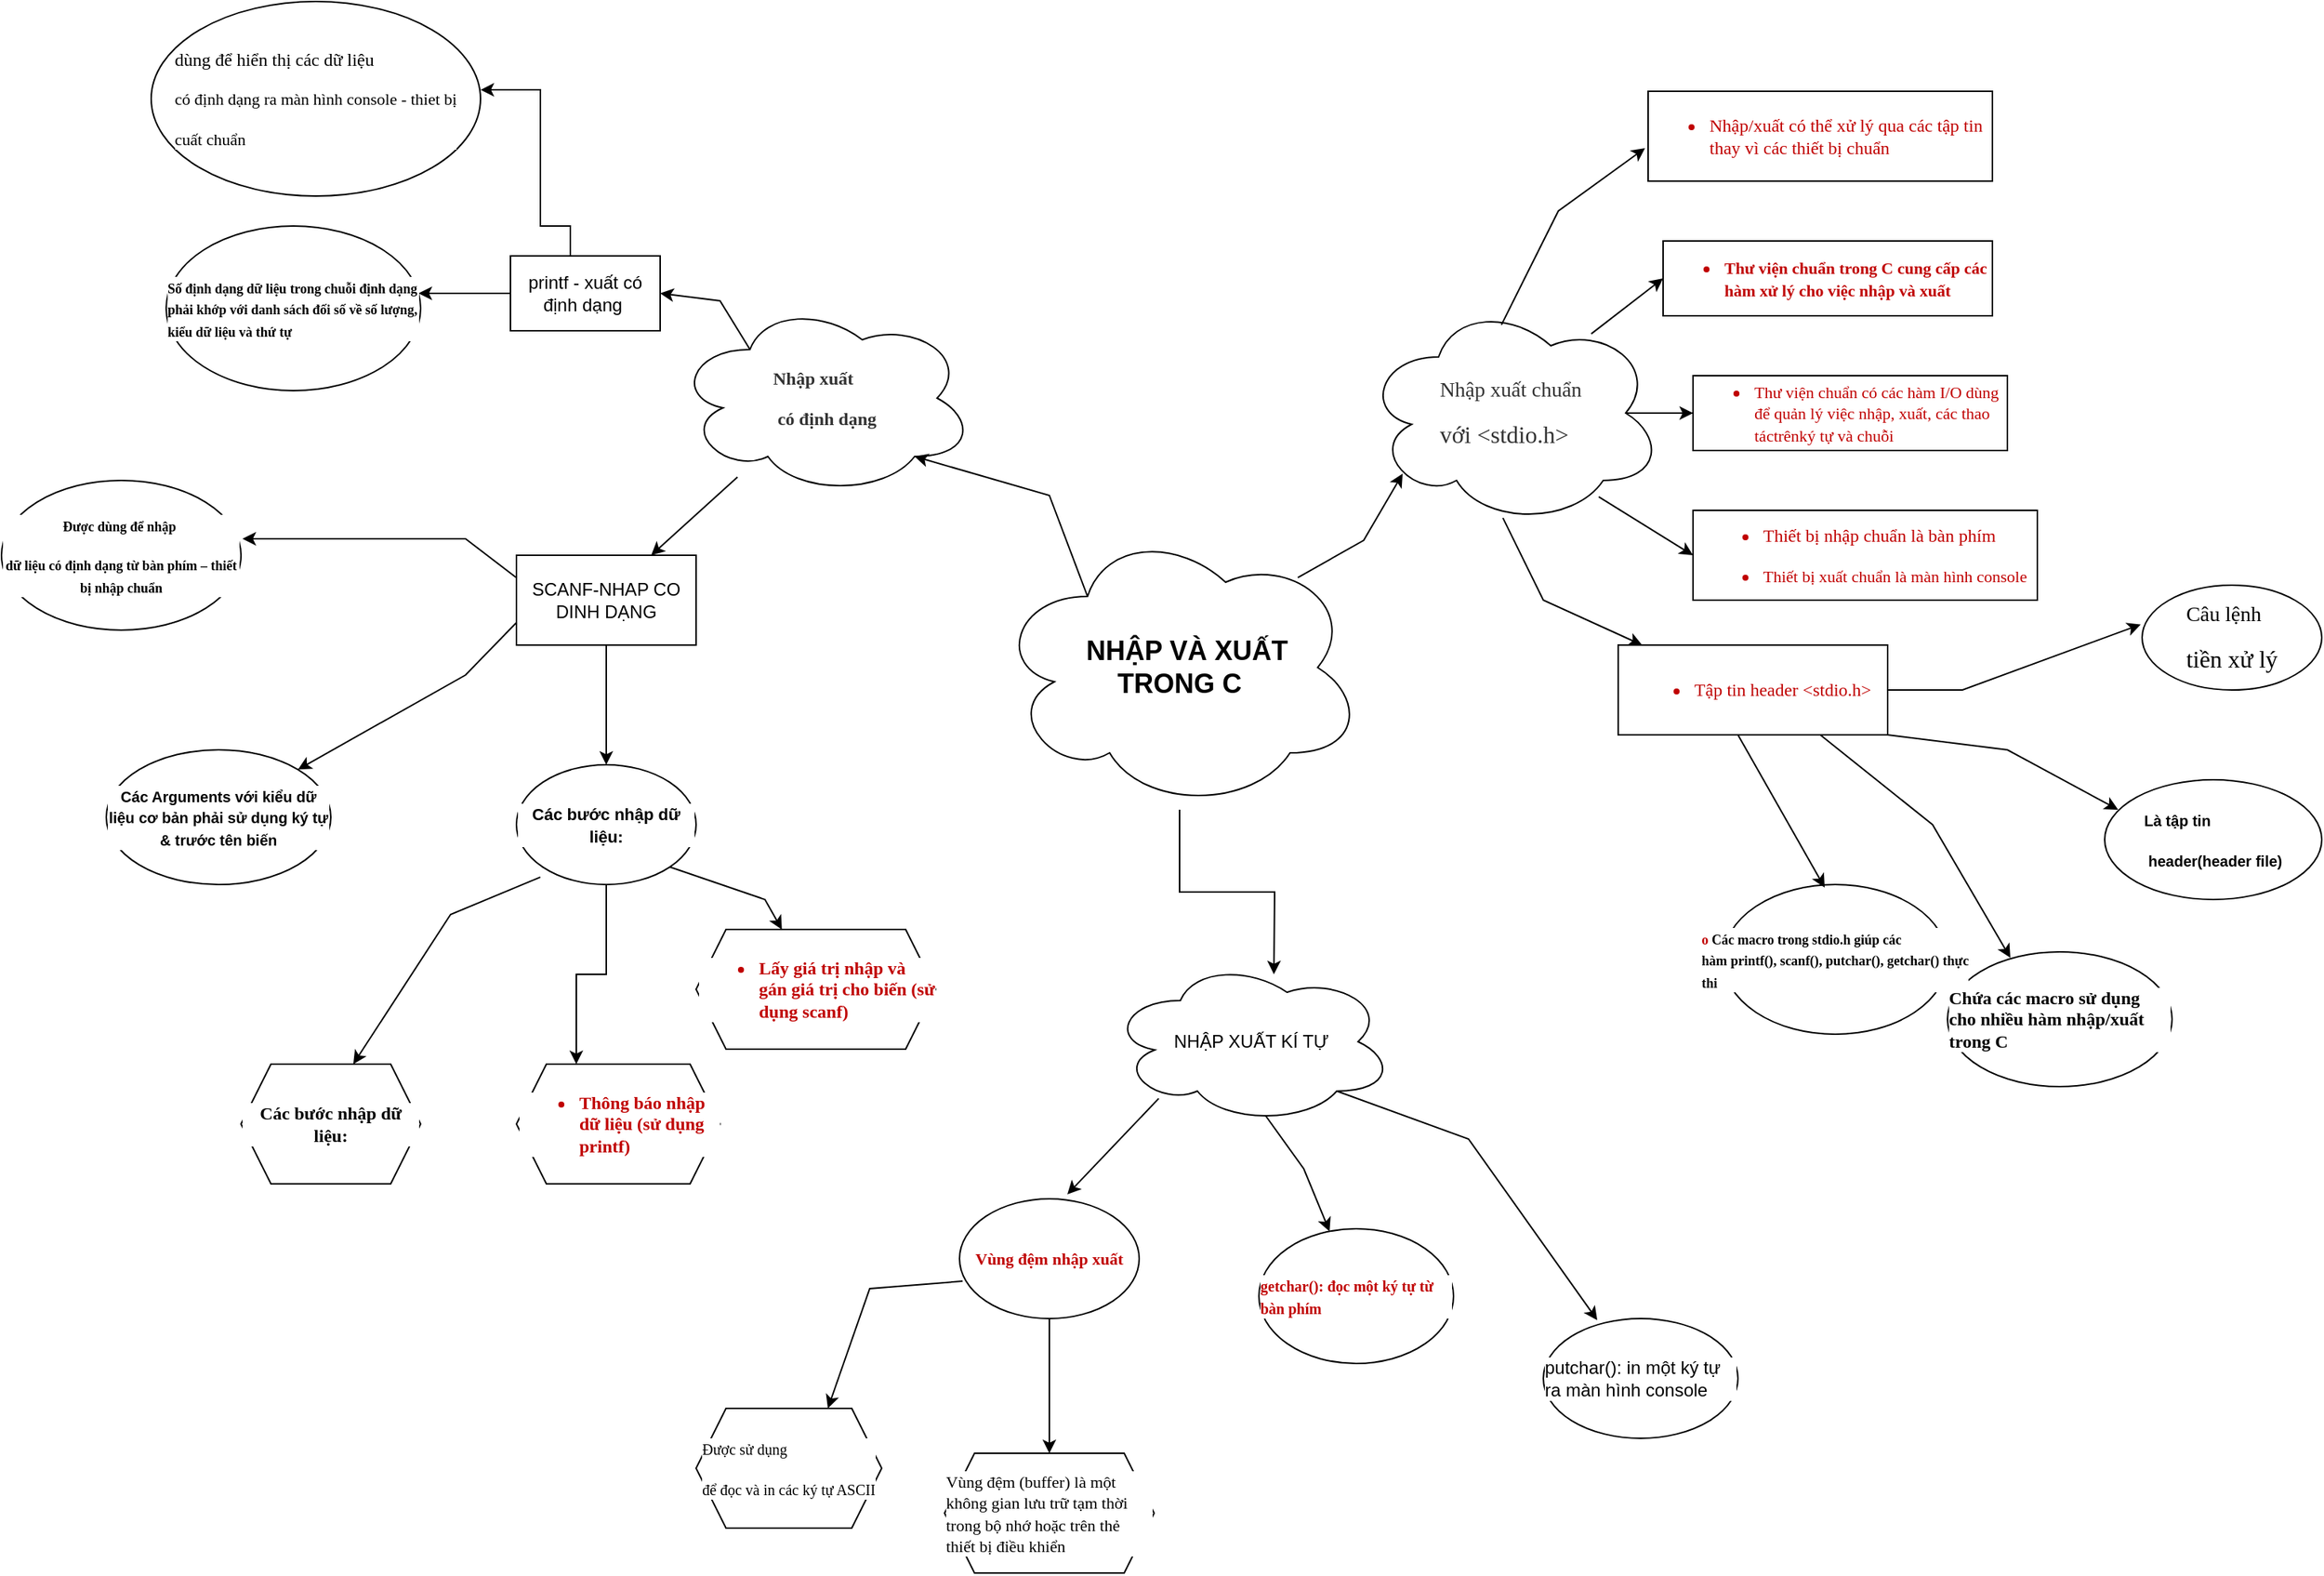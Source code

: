 <mxfile version="22.1.0" type="device">
  <diagram id="C5RBs43oDa-KdzZeNtuy" name="Page-1">
    <mxGraphModel dx="2481" dy="1990" grid="1" gridSize="10" guides="1" tooltips="1" connect="1" arrows="1" fold="1" page="1" pageScale="1" pageWidth="827" pageHeight="1169" math="0" shadow="0">
      <root>
        <mxCell id="WIyWlLk6GJQsqaUBKTNV-0" />
        <mxCell id="WIyWlLk6GJQsqaUBKTNV-1" parent="WIyWlLk6GJQsqaUBKTNV-0" />
        <mxCell id="jLacbx9vkayHQxbNvUvI-65" style="edgeStyle=orthogonalEdgeStyle;rounded=0;orthogonalLoop=1;jettySize=auto;html=1;entryX=0.5;entryY=0;entryDx=0;entryDy=0;" edge="1" parent="WIyWlLk6GJQsqaUBKTNV-1" source="jLacbx9vkayHQxbNvUvI-1">
          <mxGeometry relative="1" as="geometry">
            <mxPoint x="480" y="510" as="targetPoint" />
          </mxGeometry>
        </mxCell>
        <mxCell id="jLacbx9vkayHQxbNvUvI-1" value="&lt;b&gt;&lt;font style=&quot;font-size: 18px;&quot;&gt;&amp;nbsp; NHẬP VÀ XUẤT&lt;br&gt;&amp;nbsp;TRONG C&amp;nbsp;&lt;/font&gt;&lt;/b&gt;" style="ellipse;shape=cloud;whiteSpace=wrap;html=1;" vertex="1" parent="WIyWlLk6GJQsqaUBKTNV-1">
          <mxGeometry x="294" y="210" width="246" height="190" as="geometry" />
        </mxCell>
        <mxCell id="jLacbx9vkayHQxbNvUvI-22" style="edgeStyle=orthogonalEdgeStyle;rounded=0;orthogonalLoop=1;jettySize=auto;html=1;entryX=0;entryY=0.5;entryDx=0;entryDy=0;exitX=0.875;exitY=0.5;exitDx=0;exitDy=0;exitPerimeter=0;" edge="1" parent="WIyWlLk6GJQsqaUBKTNV-1" source="jLacbx9vkayHQxbNvUvI-6" target="jLacbx9vkayHQxbNvUvI-21">
          <mxGeometry relative="1" as="geometry" />
        </mxCell>
        <mxCell id="jLacbx9vkayHQxbNvUvI-6" value="&lt;div style=&quot;caret-color: rgb(0, 0, 0); color: rgb(0, 0, 0); font-style: normal; font-variant-caps: normal; letter-spacing: normal; text-align: start; text-indent: 0px; text-transform: none; word-spacing: 0px; -webkit-text-stroke-width: 0px; text-decoration: none;&quot; title=&quot;Page 2&quot; class=&quot;page&quot;&gt;&lt;div style=&quot;background-color: rgb(255, 255, 255);&quot; class=&quot;section&quot;&gt;&lt;div class=&quot;layoutArea&quot;&gt;&lt;div class=&quot;column&quot;&gt;&lt;p&gt;&lt;span style=&quot;font-family: Montserrat; color: rgb(51, 51, 51);&quot;&gt;&lt;font style=&quot;font-size: 14px;&quot;&gt;Nhập xuất chuẩn&amp;nbsp;&lt;/font&gt;&lt;/span&gt;&lt;/p&gt;&lt;p&gt;&lt;span style=&quot;font-family: Montserrat; color: rgb(51, 51, 51);&quot;&gt;&lt;font size=&quot;3&quot;&gt;với &amp;lt;stdio.h&amp;gt;&lt;/font&gt;&lt;/span&gt;&lt;/p&gt;&lt;/div&gt;&lt;/div&gt;&lt;/div&gt;&lt;/div&gt;" style="ellipse;shape=cloud;whiteSpace=wrap;html=1;" vertex="1" parent="WIyWlLk6GJQsqaUBKTNV-1">
          <mxGeometry x="540" y="60" width="200" height="150" as="geometry" />
        </mxCell>
        <mxCell id="jLacbx9vkayHQxbNvUvI-18" value="" style="endArrow=classic;html=1;rounded=0;entryX=0.13;entryY=0.77;entryDx=0;entryDy=0;entryPerimeter=0;exitX=0.821;exitY=0.184;exitDx=0;exitDy=0;exitPerimeter=0;" edge="1" parent="WIyWlLk6GJQsqaUBKTNV-1" source="jLacbx9vkayHQxbNvUvI-1" target="jLacbx9vkayHQxbNvUvI-6">
          <mxGeometry width="50" height="50" relative="1" as="geometry">
            <mxPoint x="500" y="240" as="sourcePoint" />
            <mxPoint x="420" y="320" as="targetPoint" />
            <Array as="points">
              <mxPoint x="540" y="220" />
            </Array>
          </mxGeometry>
        </mxCell>
        <mxCell id="jLacbx9vkayHQxbNvUvI-19" value="&lt;div style=&quot;caret-color: rgb(0, 0, 0); color: rgb(0, 0, 0); font-style: normal; font-variant-caps: normal; letter-spacing: normal; text-align: start; text-indent: 0px; text-transform: none; word-spacing: 0px; -webkit-text-stroke-width: 0px; text-decoration: none;&quot; title=&quot;Page 4&quot; class=&quot;page&quot;&gt;&lt;div style=&quot;background-color: rgb(255, 255, 255);&quot; class=&quot;section&quot;&gt;&lt;div class=&quot;layoutArea&quot;&gt;&lt;div class=&quot;column&quot;&gt;&lt;ul style=&quot;list-style-type: disc;&quot;&gt;&lt;li style=&quot;font-family: ArialMT; color: rgb(192, 0, 0);&quot;&gt;&lt;p&gt;&lt;span style=&quot;font-family: Montserrat;&quot;&gt;&lt;font style=&quot;font-size: 11px;&quot;&gt;&lt;b&gt;Thư viện chuẩn trong C cung cấp các hàm xử lý cho việc nhập và xuất&lt;/b&gt;&lt;/font&gt;&lt;/span&gt;&lt;/p&gt;&lt;/li&gt;&lt;/ul&gt;&lt;/div&gt;&lt;/div&gt;&lt;/div&gt;&lt;/div&gt;" style="rounded=0;whiteSpace=wrap;html=1;" vertex="1" parent="WIyWlLk6GJQsqaUBKTNV-1">
          <mxGeometry x="740" y="20" width="220" height="50" as="geometry" />
        </mxCell>
        <mxCell id="jLacbx9vkayHQxbNvUvI-20" value="" style="endArrow=classic;html=1;rounded=0;entryX=0;entryY=0.5;entryDx=0;entryDy=0;exitX=0.76;exitY=0.147;exitDx=0;exitDy=0;exitPerimeter=0;" edge="1" parent="WIyWlLk6GJQsqaUBKTNV-1" source="jLacbx9vkayHQxbNvUvI-6" target="jLacbx9vkayHQxbNvUvI-19">
          <mxGeometry width="50" height="50" relative="1" as="geometry">
            <mxPoint x="480" y="350" as="sourcePoint" />
            <mxPoint x="530" y="300" as="targetPoint" />
          </mxGeometry>
        </mxCell>
        <mxCell id="jLacbx9vkayHQxbNvUvI-21" value="&lt;div style=&quot;caret-color: rgb(0, 0, 0); color: rgb(0, 0, 0); font-style: normal; font-variant-caps: normal; font-weight: normal; letter-spacing: normal; text-align: start; text-indent: 0px; text-transform: none; word-spacing: 0px; -webkit-text-stroke-width: 0px; text-decoration: none;&quot; title=&quot;Page 4&quot; class=&quot;page&quot;&gt;&lt;div style=&quot;background-color: rgb(255, 255, 255);&quot; class=&quot;section&quot;&gt;&lt;div class=&quot;layoutArea&quot;&gt;&lt;div class=&quot;column&quot;&gt;&lt;ul style=&quot;list-style-type: disc;&quot;&gt;&lt;li style=&quot;font-family: ArialMT; color: rgb(192, 0, 0);&quot;&gt;&lt;p&gt;&lt;font style=&quot;font-size: 11px;&quot;&gt;&lt;span style=&quot;font-family: Montserrat;&quot;&gt;&lt;font&gt;Thư viện chuẩn có các hàm I/O dùng để quản lý việc nhập, xuất, các thao tác&lt;/font&gt;&lt;/span&gt;&lt;span style=&quot;font-family: Montserrat;&quot;&gt;trênký tự và chuỗi&lt;/span&gt;&lt;/font&gt;&lt;/p&gt;&lt;/li&gt;&lt;/ul&gt;&lt;/div&gt;&lt;/div&gt;&lt;/div&gt;&lt;/div&gt;" style="rounded=0;whiteSpace=wrap;html=1;" vertex="1" parent="WIyWlLk6GJQsqaUBKTNV-1">
          <mxGeometry x="760" y="110" width="210" height="50" as="geometry" />
        </mxCell>
        <mxCell id="jLacbx9vkayHQxbNvUvI-23" value="&lt;div style=&quot;caret-color: rgb(0, 0, 0); color: rgb(0, 0, 0); font-style: normal; font-variant-caps: normal; font-weight: normal; letter-spacing: normal; text-align: start; text-indent: 0px; text-transform: none; word-spacing: 0px; -webkit-text-stroke-width: 0px; text-decoration: none;&quot; title=&quot;Page 4&quot; class=&quot;page&quot;&gt;&lt;div style=&quot;background-color: rgb(255, 255, 255);&quot; class=&quot;section&quot;&gt;&lt;div class=&quot;layoutArea&quot;&gt;&lt;div class=&quot;column&quot;&gt;&lt;ul style=&quot;list-style-type: disc;&quot;&gt;&lt;li style=&quot;font-family: ArialMT; color: rgb(192, 0, 0);&quot;&gt;&lt;p&gt;&lt;span style=&quot;font-family: Montserrat;&quot;&gt;&lt;font style=&quot;font-size: 12px;&quot;&gt;Thiết bị nhập chuẩn là bàn phím&lt;/font&gt;&lt;/span&gt;&lt;/p&gt;&lt;/li&gt;&lt;li style=&quot;font-family: ArialMT; color: rgb(192, 0, 0);&quot;&gt;&lt;p&gt;&lt;span style=&quot;font-family: Montserrat;&quot;&gt;&lt;font style=&quot;font-size: 11px;&quot;&gt;Thiết bị xuất chuẩn là màn hình console&lt;/font&gt;&lt;/span&gt;&lt;/p&gt;&lt;/li&gt;&lt;/ul&gt;&lt;/div&gt;&lt;/div&gt;&lt;/div&gt;&lt;/div&gt;" style="rounded=0;whiteSpace=wrap;html=1;" vertex="1" parent="WIyWlLk6GJQsqaUBKTNV-1">
          <mxGeometry x="760" y="200" width="230" height="60" as="geometry" />
        </mxCell>
        <mxCell id="jLacbx9vkayHQxbNvUvI-24" value="" style="endArrow=classic;html=1;rounded=0;exitX=0.785;exitY=0.873;exitDx=0;exitDy=0;exitPerimeter=0;entryX=0;entryY=0.5;entryDx=0;entryDy=0;" edge="1" parent="WIyWlLk6GJQsqaUBKTNV-1" source="jLacbx9vkayHQxbNvUvI-6" target="jLacbx9vkayHQxbNvUvI-23">
          <mxGeometry width="50" height="50" relative="1" as="geometry">
            <mxPoint x="740" y="350" as="sourcePoint" />
            <mxPoint x="790" y="300" as="targetPoint" />
          </mxGeometry>
        </mxCell>
        <mxCell id="jLacbx9vkayHQxbNvUvI-25" value="&lt;div style=&quot;caret-color: rgb(0, 0, 0); color: rgb(0, 0, 0); font-style: normal; font-variant-caps: normal; font-weight: normal; letter-spacing: normal; text-align: start; text-indent: 0px; text-transform: none; word-spacing: 0px; -webkit-text-stroke-width: 0px; text-decoration: none;&quot; title=&quot;Page 4&quot; class=&quot;page&quot;&gt;&lt;div style=&quot;background-color: rgb(255, 255, 255);&quot; class=&quot;section&quot;&gt;&lt;div class=&quot;layoutArea&quot;&gt;&lt;div class=&quot;column&quot;&gt;&lt;ul style=&quot;list-style-type: disc;&quot;&gt;&lt;li style=&quot;font-family: ArialMT; color: rgb(192, 0, 0);&quot;&gt;&lt;p&gt;&lt;span style=&quot;font-family: Montserrat;&quot;&gt;&lt;font style=&quot;font-size: 12px;&quot;&gt;Nhập/xuất có thể xử lý qua các tập tin thay vì các thiết bị chuẩn&lt;/font&gt;&lt;/span&gt;&lt;/p&gt;&lt;/li&gt;&lt;/ul&gt;&lt;/div&gt;&lt;/div&gt;&lt;/div&gt;&lt;/div&gt;" style="rounded=0;whiteSpace=wrap;html=1;" vertex="1" parent="WIyWlLk6GJQsqaUBKTNV-1">
          <mxGeometry x="730" y="-80" width="230" height="60" as="geometry" />
        </mxCell>
        <mxCell id="jLacbx9vkayHQxbNvUvI-26" value="" style="endArrow=classic;html=1;rounded=0;exitX=0.46;exitY=0.107;exitDx=0;exitDy=0;exitPerimeter=0;entryX=-0.009;entryY=0.633;entryDx=0;entryDy=0;entryPerimeter=0;" edge="1" parent="WIyWlLk6GJQsqaUBKTNV-1" source="jLacbx9vkayHQxbNvUvI-6" target="jLacbx9vkayHQxbNvUvI-25">
          <mxGeometry width="50" height="50" relative="1" as="geometry">
            <mxPoint x="740" y="160" as="sourcePoint" />
            <mxPoint x="790" y="110" as="targetPoint" />
            <Array as="points">
              <mxPoint x="670" />
            </Array>
          </mxGeometry>
        </mxCell>
        <mxCell id="jLacbx9vkayHQxbNvUvI-27" value="&lt;div style=&quot;caret-color: rgb(0, 0, 0); color: rgb(0, 0, 0); font-style: normal; font-variant-caps: normal; font-weight: normal; letter-spacing: normal; text-align: start; text-indent: 0px; text-transform: none; word-spacing: 0px; -webkit-text-stroke-width: 0px; text-decoration: none;&quot; title=&quot;Page 4&quot; class=&quot;page&quot;&gt;&lt;div style=&quot;background-color: rgb(255, 255, 255);&quot; class=&quot;section&quot;&gt;&lt;div class=&quot;layoutArea&quot;&gt;&lt;div class=&quot;column&quot;&gt;&lt;ul style=&quot;list-style-type: disc;&quot;&gt;&lt;li style=&quot;font-family: ArialMT; color: rgb(192, 0, 0);&quot;&gt;&lt;p&gt;&lt;span style=&quot;font-family: Montserrat;&quot;&gt;&lt;font style=&quot;font-size: 12px;&quot;&gt;Tập tin header &amp;lt;stdio.h&amp;gt;&lt;/font&gt;&lt;/span&gt;&lt;/p&gt;&lt;/li&gt;&lt;/ul&gt;&lt;/div&gt;&lt;/div&gt;&lt;/div&gt;&lt;/div&gt;" style="rounded=0;whiteSpace=wrap;html=1;" vertex="1" parent="WIyWlLk6GJQsqaUBKTNV-1">
          <mxGeometry x="710" y="290" width="180" height="60" as="geometry" />
        </mxCell>
        <mxCell id="jLacbx9vkayHQxbNvUvI-28" value="" style="endArrow=classic;html=1;rounded=0;exitX=0.465;exitY=0.967;exitDx=0;exitDy=0;exitPerimeter=0;entryX=0.089;entryY=0;entryDx=0;entryDy=0;entryPerimeter=0;" edge="1" parent="WIyWlLk6GJQsqaUBKTNV-1" source="jLacbx9vkayHQxbNvUvI-6" target="jLacbx9vkayHQxbNvUvI-27">
          <mxGeometry width="50" height="50" relative="1" as="geometry">
            <mxPoint x="740" y="310" as="sourcePoint" />
            <mxPoint x="790" y="260" as="targetPoint" />
            <Array as="points">
              <mxPoint x="660" y="260" />
            </Array>
          </mxGeometry>
        </mxCell>
        <mxCell id="jLacbx9vkayHQxbNvUvI-29" value="&lt;div style=&quot;caret-color: rgb(0, 0, 0); color: rgb(0, 0, 0); font-style: normal; font-variant-caps: normal; font-weight: normal; letter-spacing: normal; text-align: start; text-indent: 0px; text-transform: none; word-spacing: 0px; -webkit-text-stroke-width: 0px; text-decoration: none;&quot; title=&quot;Page 4&quot; class=&quot;page&quot;&gt;&lt;div style=&quot;background-color: rgb(255, 255, 255);&quot; class=&quot;section&quot;&gt;&lt;div class=&quot;layoutArea&quot;&gt;&lt;div class=&quot;column&quot;&gt;&lt;p&gt;&lt;span style=&quot;font-family: Montserrat;&quot;&gt;&lt;font style=&quot;font-size: 14px;&quot;&gt;Câu lệnh&lt;/font&gt;&lt;/span&gt;&lt;/p&gt;&lt;p&gt;&lt;span style=&quot;font-family: Montserrat;&quot;&gt;&lt;font size=&quot;3&quot;&gt;tiền xử lý&lt;/font&gt;&lt;br&gt;&lt;/span&gt;&lt;/p&gt;&lt;/div&gt;&lt;/div&gt;&lt;/div&gt;&lt;/div&gt;" style="ellipse;whiteSpace=wrap;html=1;" vertex="1" parent="WIyWlLk6GJQsqaUBKTNV-1">
          <mxGeometry x="1060" y="250" width="120" height="70" as="geometry" />
        </mxCell>
        <mxCell id="jLacbx9vkayHQxbNvUvI-32" value="" style="endArrow=classic;html=1;rounded=0;entryX=-0.008;entryY=0.375;entryDx=0;entryDy=0;entryPerimeter=0;exitX=1;exitY=0.5;exitDx=0;exitDy=0;" edge="1" parent="WIyWlLk6GJQsqaUBKTNV-1" source="jLacbx9vkayHQxbNvUvI-27" target="jLacbx9vkayHQxbNvUvI-29">
          <mxGeometry width="50" height="50" relative="1" as="geometry">
            <mxPoint x="740" y="350" as="sourcePoint" />
            <mxPoint x="790" y="300" as="targetPoint" />
            <Array as="points">
              <mxPoint x="940" y="320" />
            </Array>
          </mxGeometry>
        </mxCell>
        <mxCell id="jLacbx9vkayHQxbNvUvI-33" value="&lt;div style=&quot;text-align: start;&quot; title=&quot;Page 4&quot; class=&quot;page&quot;&gt;&lt;div style=&quot;background-color: rgb(255, 255, 255);&quot; class=&quot;section&quot;&gt;&lt;div class=&quot;layoutArea&quot;&gt;&lt;div class=&quot;column&quot;&gt;&lt;p&gt;&lt;font size=&quot;1&quot;&gt;&lt;b&gt;Là tập tin&lt;/b&gt;&lt;/font&gt;&lt;/p&gt;&lt;p&gt;&lt;font size=&quot;1&quot;&gt;&lt;b&gt;&amp;nbsp;header(header file)&lt;/b&gt;&lt;/font&gt;&lt;/p&gt;&lt;/div&gt;&lt;/div&gt;&lt;/div&gt;&lt;/div&gt;" style="ellipse;whiteSpace=wrap;html=1;" vertex="1" parent="WIyWlLk6GJQsqaUBKTNV-1">
          <mxGeometry x="1035" y="380" width="145" height="80" as="geometry" />
        </mxCell>
        <mxCell id="jLacbx9vkayHQxbNvUvI-34" value="" style="endArrow=classic;html=1;rounded=0;entryX=0.062;entryY=0.25;entryDx=0;entryDy=0;entryPerimeter=0;exitX=1;exitY=1;exitDx=0;exitDy=0;" edge="1" parent="WIyWlLk6GJQsqaUBKTNV-1" source="jLacbx9vkayHQxbNvUvI-27" target="jLacbx9vkayHQxbNvUvI-33">
          <mxGeometry width="50" height="50" relative="1" as="geometry">
            <mxPoint x="740" y="350" as="sourcePoint" />
            <mxPoint x="790" y="300" as="targetPoint" />
            <Array as="points">
              <mxPoint x="970" y="360" />
            </Array>
          </mxGeometry>
        </mxCell>
        <mxCell id="jLacbx9vkayHQxbNvUvI-35" value="&lt;div style=&quot;caret-color: rgb(0, 0, 0); color: rgb(0, 0, 0); font-style: normal; font-variant-caps: normal; letter-spacing: normal; text-align: start; text-indent: 0px; text-transform: none; word-spacing: 0px; -webkit-text-stroke-width: 0px; text-decoration: none;&quot; title=&quot;Page 4&quot; class=&quot;page&quot;&gt;&lt;div style=&quot;background-color: rgb(255, 255, 255);&quot; class=&quot;section&quot;&gt;&lt;div class=&quot;layoutArea&quot;&gt;&lt;div class=&quot;column&quot;&gt;&lt;p&gt;&lt;span style=&quot;font-family: Montserrat;&quot;&gt;&lt;font style=&quot;font-size: 12px;&quot;&gt;&lt;b&gt;Chứa các macro sử dụng cho nhiều hàm nhập/xuất trong C&lt;/b&gt;&lt;/font&gt;&lt;br&gt;&lt;/span&gt;&lt;/p&gt;&lt;/div&gt;&lt;/div&gt;&lt;/div&gt;&lt;/div&gt;" style="ellipse;whiteSpace=wrap;html=1;" vertex="1" parent="WIyWlLk6GJQsqaUBKTNV-1">
          <mxGeometry x="930" y="495" width="150" height="90" as="geometry" />
        </mxCell>
        <mxCell id="jLacbx9vkayHQxbNvUvI-36" value="" style="endArrow=classic;html=1;rounded=0;entryX=0.28;entryY=0.044;entryDx=0;entryDy=0;entryPerimeter=0;exitX=0.75;exitY=1;exitDx=0;exitDy=0;" edge="1" parent="WIyWlLk6GJQsqaUBKTNV-1" source="jLacbx9vkayHQxbNvUvI-27" target="jLacbx9vkayHQxbNvUvI-35">
          <mxGeometry width="50" height="50" relative="1" as="geometry">
            <mxPoint x="740" y="490" as="sourcePoint" />
            <mxPoint x="790" y="440" as="targetPoint" />
            <Array as="points">
              <mxPoint x="920" y="410" />
            </Array>
          </mxGeometry>
        </mxCell>
        <mxCell id="jLacbx9vkayHQxbNvUvI-37" value="&lt;div style=&quot;caret-color: rgb(0, 0, 0); color: rgb(0, 0, 0); font-style: normal; font-variant-caps: normal; letter-spacing: normal; text-align: start; text-indent: 0px; text-transform: none; word-spacing: 0px; -webkit-text-stroke-width: 0px; text-decoration: none;&quot; title=&quot;Page 4&quot; class=&quot;page&quot;&gt;&lt;div style=&quot;background-color: rgb(255, 255, 255);&quot; class=&quot;section&quot;&gt;&lt;div class=&quot;layoutArea&quot;&gt;&lt;div class=&quot;column&quot;&gt;&lt;p&gt;&lt;font style=&quot;font-size: 9px;&quot;&gt;&lt;b&gt;&lt;span style=&quot;font-family: CourierNew; color: rgb(192, 0, 0);&quot;&gt;o&lt;span class=&quot;Apple-converted-space&quot;&gt;&amp;nbsp;&lt;/span&gt;&lt;/span&gt;&lt;span style=&quot;font-family: Montserrat;&quot;&gt;Các macro trong stdio.h giúp các hàm&lt;span class=&quot;Apple-converted-space&quot;&gt;&amp;nbsp;&lt;/span&gt;&lt;/span&gt;&lt;span style=&quot;font-family: Montserrat;&quot;&gt;printf()&lt;/span&gt;&lt;span style=&quot;font-family: Montserrat;&quot;&gt;,&lt;span class=&quot;Apple-converted-space&quot;&gt;&amp;nbsp;&lt;/span&gt;&lt;/span&gt;&lt;span style=&quot;font-family: Montserrat;&quot;&gt;scanf()&lt;/span&gt;&lt;span style=&quot;font-family: Montserrat;&quot;&gt;,&lt;span class=&quot;Apple-converted-space&quot;&gt;&amp;nbsp;&lt;/span&gt;&lt;/span&gt;&lt;span style=&quot;font-family: Montserrat;&quot;&gt;putchar()&lt;/span&gt;&lt;span style=&quot;font-family: Montserrat;&quot;&gt;,&lt;span class=&quot;Apple-converted-space&quot;&gt;&amp;nbsp;&lt;/span&gt;&lt;/span&gt;&lt;span style=&quot;font-family: Montserrat;&quot;&gt;getchar()&lt;span class=&quot;Apple-converted-space&quot;&gt;&amp;nbsp;&lt;/span&gt;&lt;/span&gt;&lt;span style=&quot;font-family: Montserrat;&quot;&gt;thực thi&lt;/span&gt;&lt;/b&gt;&lt;/font&gt;&lt;/p&gt;&lt;/div&gt;&lt;/div&gt;&lt;/div&gt;&lt;/div&gt;" style="ellipse;whiteSpace=wrap;html=1;" vertex="1" parent="WIyWlLk6GJQsqaUBKTNV-1">
          <mxGeometry x="780" y="450" width="150" height="100" as="geometry" />
        </mxCell>
        <mxCell id="jLacbx9vkayHQxbNvUvI-38" value="" style="endArrow=classic;html=1;rounded=0;entryX=0.453;entryY=0.02;entryDx=0;entryDy=0;entryPerimeter=0;" edge="1" parent="WIyWlLk6GJQsqaUBKTNV-1" target="jLacbx9vkayHQxbNvUvI-37">
          <mxGeometry width="50" height="50" relative="1" as="geometry">
            <mxPoint x="790" y="350" as="sourcePoint" />
            <mxPoint x="790" y="430" as="targetPoint" />
          </mxGeometry>
        </mxCell>
        <mxCell id="jLacbx9vkayHQxbNvUvI-40" value="&lt;div style=&quot;caret-color: rgb(0, 0, 0); color: rgb(0, 0, 0); font-style: normal; font-variant-caps: normal; letter-spacing: normal; text-align: start; text-indent: 0px; text-transform: none; word-spacing: 0px; -webkit-text-stroke-width: 0px; text-decoration: none;&quot; title=&quot;Page 2&quot; class=&quot;page&quot;&gt;&lt;div style=&quot;background-color: rgb(255, 255, 255);&quot; class=&quot;section&quot;&gt;&lt;div class=&quot;layoutArea&quot;&gt;&lt;div class=&quot;column&quot;&gt;&lt;p&gt;&lt;span style=&quot;font-family: Montserrat; color: rgb(51, 51, 51);&quot;&gt;&lt;font style=&quot;font-size: 12px;&quot;&gt;&lt;b&gt;Nhập xuất&lt;/b&gt;&lt;/font&gt;&lt;/span&gt;&lt;/p&gt;&lt;p&gt;&lt;span style=&quot;font-family: Montserrat; color: rgb(51, 51, 51);&quot;&gt;&lt;font style=&quot;font-size: 12px;&quot;&gt;&lt;b&gt;&amp;nbsp;có định dạng&lt;/b&gt;&lt;/font&gt;&lt;/span&gt;&lt;/p&gt;&lt;/div&gt;&lt;/div&gt;&lt;/div&gt;&lt;/div&gt;" style="ellipse;shape=cloud;whiteSpace=wrap;html=1;" vertex="1" parent="WIyWlLk6GJQsqaUBKTNV-1">
          <mxGeometry x="80" y="60" width="200" height="130" as="geometry" />
        </mxCell>
        <mxCell id="jLacbx9vkayHQxbNvUvI-41" value="" style="endArrow=classic;html=1;rounded=0;entryX=0.8;entryY=0.8;entryDx=0;entryDy=0;entryPerimeter=0;exitX=0.25;exitY=0.25;exitDx=0;exitDy=0;exitPerimeter=0;" edge="1" parent="WIyWlLk6GJQsqaUBKTNV-1" source="jLacbx9vkayHQxbNvUvI-1" target="jLacbx9vkayHQxbNvUvI-40">
          <mxGeometry width="50" height="50" relative="1" as="geometry">
            <mxPoint x="380" y="360" as="sourcePoint" />
            <mxPoint x="430" y="310" as="targetPoint" />
            <Array as="points">
              <mxPoint x="330" y="190" />
            </Array>
          </mxGeometry>
        </mxCell>
        <mxCell id="jLacbx9vkayHQxbNvUvI-48" style="edgeStyle=orthogonalEdgeStyle;rounded=0;orthogonalLoop=1;jettySize=auto;html=1;" edge="1" parent="WIyWlLk6GJQsqaUBKTNV-1" source="jLacbx9vkayHQxbNvUvI-42" target="jLacbx9vkayHQxbNvUvI-47">
          <mxGeometry relative="1" as="geometry">
            <Array as="points">
              <mxPoint x="-90" y="55" />
              <mxPoint x="-90" y="55" />
            </Array>
          </mxGeometry>
        </mxCell>
        <mxCell id="jLacbx9vkayHQxbNvUvI-42" value="printf - xuất có định dạng&amp;nbsp;" style="rounded=0;whiteSpace=wrap;html=1;" vertex="1" parent="WIyWlLk6GJQsqaUBKTNV-1">
          <mxGeometry x="-30" y="30" width="100" height="50" as="geometry" />
        </mxCell>
        <mxCell id="jLacbx9vkayHQxbNvUvI-43" value="" style="endArrow=classic;html=1;rounded=0;entryX=1;entryY=0.5;entryDx=0;entryDy=0;exitX=0.25;exitY=0.25;exitDx=0;exitDy=0;exitPerimeter=0;" edge="1" parent="WIyWlLk6GJQsqaUBKTNV-1" source="jLacbx9vkayHQxbNvUvI-40" target="jLacbx9vkayHQxbNvUvI-42">
          <mxGeometry width="50" height="50" relative="1" as="geometry">
            <mxPoint x="90" y="350" as="sourcePoint" />
            <mxPoint x="140" y="300" as="targetPoint" />
            <Array as="points">
              <mxPoint x="110" y="60" />
            </Array>
          </mxGeometry>
        </mxCell>
        <mxCell id="jLacbx9vkayHQxbNvUvI-45" value="&lt;div style=&quot;caret-color: rgb(0, 0, 0); color: rgb(0, 0, 0); font-style: normal; font-variant-caps: normal; font-weight: normal; letter-spacing: normal; text-align: start; text-indent: 0px; text-transform: none; word-spacing: 0px; -webkit-text-stroke-width: 0px; text-decoration: none;&quot; title=&quot;Page 6&quot; class=&quot;page&quot;&gt;&lt;div style=&quot;background-color: rgb(255, 255, 255);&quot; class=&quot;section&quot;&gt;&lt;div class=&quot;layoutArea&quot;&gt;&lt;div class=&quot;column&quot;&gt;&lt;p&gt;&lt;font style=&quot;font-size: 12px;&quot; face=&quot;Montserrat&quot;&gt;dùng để hiển thị các dữ liệu&amp;nbsp;&lt;/font&gt;&lt;/p&gt;&lt;p&gt;&lt;font style=&quot;font-size: 11px;&quot; face=&quot;Montserrat&quot;&gt;có định dạng ra màn hình console - thiet bị&lt;/font&gt;&lt;/p&gt;&lt;p&gt;&lt;font face=&quot;Montserrat&quot;&gt;&lt;span style=&quot;font-size: 11px;&quot;&gt;cuất chuẩn&amp;nbsp;&lt;/span&gt;&lt;/font&gt;&lt;/p&gt;&lt;/div&gt;&lt;/div&gt;&lt;/div&gt;&lt;/div&gt;" style="ellipse;whiteSpace=wrap;html=1;" vertex="1" parent="WIyWlLk6GJQsqaUBKTNV-1">
          <mxGeometry x="-270" y="-140" width="220" height="130" as="geometry" />
        </mxCell>
        <mxCell id="jLacbx9vkayHQxbNvUvI-46" style="edgeStyle=orthogonalEdgeStyle;rounded=0;orthogonalLoop=1;jettySize=auto;html=1;entryX=1;entryY=0.454;entryDx=0;entryDy=0;entryPerimeter=0;" edge="1" parent="WIyWlLk6GJQsqaUBKTNV-1" source="jLacbx9vkayHQxbNvUvI-42" target="jLacbx9vkayHQxbNvUvI-45">
          <mxGeometry relative="1" as="geometry">
            <Array as="points">
              <mxPoint x="10" y="10" />
              <mxPoint x="-10" y="10" />
              <mxPoint x="-10" y="-81" />
            </Array>
          </mxGeometry>
        </mxCell>
        <mxCell id="jLacbx9vkayHQxbNvUvI-47" value="&lt;div style=&quot;caret-color: rgb(0, 0, 0); color: rgb(0, 0, 0); font-style: normal; font-variant-caps: normal; letter-spacing: normal; text-align: start; text-indent: 0px; text-transform: none; word-spacing: 0px; -webkit-text-stroke-width: 0px; text-decoration: none;&quot; title=&quot;Page 6&quot; class=&quot;page&quot;&gt;&lt;div style=&quot;background-color: rgb(255, 255, 255);&quot; class=&quot;section&quot;&gt;&lt;div class=&quot;layoutArea&quot;&gt;&lt;div class=&quot;column&quot;&gt;&lt;p&gt;&lt;span style=&quot;font-family: Montserrat;&quot;&gt;&lt;font style=&quot;font-size: 9px;&quot;&gt;&lt;b&gt;Số định dạng dữ liệu trong chuỗi định dạng phải khớp với danh sách đối số về số lượng, kiểu dữ liệu và thứ tự&lt;/b&gt;&lt;/font&gt;&lt;/span&gt;&lt;/p&gt;&lt;/div&gt;&lt;/div&gt;&lt;/div&gt;&lt;/div&gt;" style="ellipse;whiteSpace=wrap;html=1;" vertex="1" parent="WIyWlLk6GJQsqaUBKTNV-1">
          <mxGeometry x="-260" y="10" width="170" height="110" as="geometry" />
        </mxCell>
        <mxCell id="jLacbx9vkayHQxbNvUvI-57" style="edgeStyle=orthogonalEdgeStyle;rounded=0;orthogonalLoop=1;jettySize=auto;html=1;entryX=0.5;entryY=0;entryDx=0;entryDy=0;" edge="1" parent="WIyWlLk6GJQsqaUBKTNV-1" source="jLacbx9vkayHQxbNvUvI-49" target="jLacbx9vkayHQxbNvUvI-56">
          <mxGeometry relative="1" as="geometry" />
        </mxCell>
        <mxCell id="jLacbx9vkayHQxbNvUvI-49" value="SCANF-NHAP CO DINH DẠNG" style="rounded=0;whiteSpace=wrap;html=1;" vertex="1" parent="WIyWlLk6GJQsqaUBKTNV-1">
          <mxGeometry x="-26" y="230" width="120" height="60" as="geometry" />
        </mxCell>
        <mxCell id="jLacbx9vkayHQxbNvUvI-51" value="" style="endArrow=classic;html=1;rounded=0;entryX=0.75;entryY=0;entryDx=0;entryDy=0;" edge="1" parent="WIyWlLk6GJQsqaUBKTNV-1" source="jLacbx9vkayHQxbNvUvI-40" target="jLacbx9vkayHQxbNvUvI-49">
          <mxGeometry width="50" height="50" relative="1" as="geometry">
            <mxPoint x="90" y="280" as="sourcePoint" />
            <mxPoint x="140" y="230" as="targetPoint" />
          </mxGeometry>
        </mxCell>
        <mxCell id="jLacbx9vkayHQxbNvUvI-52" value="&lt;div style=&quot;caret-color: rgb(0, 0, 0); color: rgb(0, 0, 0); font-style: normal; font-variant-caps: normal; letter-spacing: normal; text-indent: 0px; text-transform: none; word-spacing: 0px; -webkit-text-stroke-width: 0px; text-decoration: none;&quot; title=&quot;Page 11&quot; class=&quot;page&quot;&gt;&lt;div style=&quot;background-color: rgb(255, 255, 255);&quot; class=&quot;section&quot;&gt;&lt;div class=&quot;layoutArea&quot;&gt;&lt;div class=&quot;column&quot;&gt;&lt;p&gt;&lt;span style=&quot;font-family: Montserrat;&quot;&gt;&lt;font style=&quot;font-size: 9px;&quot;&gt;&lt;b&gt;Được dùng để nhập&amp;nbsp;&lt;/b&gt;&lt;/font&gt;&lt;/span&gt;&lt;/p&gt;&lt;p&gt;&lt;span style=&quot;font-family: Montserrat;&quot;&gt;&lt;font style=&quot;font-size: 9px;&quot;&gt;&lt;b&gt;dữ liệu có định dạng từ bàn phím – thiết bị nhập chuẩn&lt;/b&gt;&lt;/font&gt;&lt;/span&gt;&lt;/p&gt;&lt;/div&gt;&lt;/div&gt;&lt;/div&gt;&lt;/div&gt;" style="ellipse;whiteSpace=wrap;html=1;align=center;" vertex="1" parent="WIyWlLk6GJQsqaUBKTNV-1">
          <mxGeometry x="-370" y="180" width="160" height="100" as="geometry" />
        </mxCell>
        <mxCell id="jLacbx9vkayHQxbNvUvI-53" value="" style="endArrow=classic;html=1;rounded=0;entryX=1.006;entryY=0.39;entryDx=0;entryDy=0;entryPerimeter=0;exitX=0;exitY=0.25;exitDx=0;exitDy=0;" edge="1" parent="WIyWlLk6GJQsqaUBKTNV-1" source="jLacbx9vkayHQxbNvUvI-49" target="jLacbx9vkayHQxbNvUvI-52">
          <mxGeometry width="50" height="50" relative="1" as="geometry">
            <mxPoint x="90" y="280" as="sourcePoint" />
            <mxPoint x="-40" y="230" as="targetPoint" />
            <Array as="points">
              <mxPoint x="-60" y="219" />
            </Array>
          </mxGeometry>
        </mxCell>
        <mxCell id="jLacbx9vkayHQxbNvUvI-54" value="&lt;div style=&quot;&quot; title=&quot;Page 11&quot; class=&quot;page&quot;&gt;&lt;div style=&quot;background-color: rgb(255, 255, 255);&quot; class=&quot;section&quot;&gt;&lt;div class=&quot;layoutArea&quot;&gt;&lt;div class=&quot;column&quot;&gt;&lt;p&gt;&lt;font style=&quot;font-size: 10px;&quot;&gt;&lt;b&gt;Các Arguments với kiểu dữ liệu cơ bản phải sử dụng ký tự &amp;amp; trước tên biến&lt;/b&gt;&lt;/font&gt;&lt;/p&gt;&lt;/div&gt;&lt;/div&gt;&lt;/div&gt;&lt;/div&gt;" style="ellipse;whiteSpace=wrap;html=1;align=center;" vertex="1" parent="WIyWlLk6GJQsqaUBKTNV-1">
          <mxGeometry x="-300" y="360" width="150" height="90" as="geometry" />
        </mxCell>
        <mxCell id="jLacbx9vkayHQxbNvUvI-55" value="" style="endArrow=classic;html=1;rounded=0;entryX=1;entryY=0;entryDx=0;entryDy=0;exitX=0;exitY=0.75;exitDx=0;exitDy=0;" edge="1" parent="WIyWlLk6GJQsqaUBKTNV-1" source="jLacbx9vkayHQxbNvUvI-49" target="jLacbx9vkayHQxbNvUvI-54">
          <mxGeometry width="50" height="50" relative="1" as="geometry">
            <mxPoint x="90" y="400" as="sourcePoint" />
            <mxPoint x="140" y="350" as="targetPoint" />
            <Array as="points">
              <mxPoint x="-60" y="310" />
            </Array>
          </mxGeometry>
        </mxCell>
        <mxCell id="jLacbx9vkayHQxbNvUvI-56" value="&lt;div style=&quot;&quot; title=&quot;Page 11&quot; class=&quot;page&quot;&gt;&lt;div style=&quot;background-color: rgb(255, 255, 255);&quot; class=&quot;section&quot;&gt;&lt;div class=&quot;layoutArea&quot;&gt;&lt;div class=&quot;column&quot;&gt;&lt;p&gt;&lt;font style=&quot;font-size: 11px;&quot;&gt;&lt;b&gt;Các bước nhập dữ liệu:&lt;/b&gt;&lt;/font&gt;&lt;/p&gt;&lt;/div&gt;&lt;/div&gt;&lt;/div&gt;&lt;/div&gt;" style="ellipse;whiteSpace=wrap;html=1;align=center;" vertex="1" parent="WIyWlLk6GJQsqaUBKTNV-1">
          <mxGeometry x="-26" y="370" width="120" height="80" as="geometry" />
        </mxCell>
        <mxCell id="jLacbx9vkayHQxbNvUvI-58" value="&lt;div style=&quot;caret-color: rgb(0, 0, 0); color: rgb(0, 0, 0); font-style: normal; font-variant-caps: normal; letter-spacing: normal; text-indent: 0px; text-transform: none; word-spacing: 0px; -webkit-text-stroke-width: 0px; text-decoration: none;&quot; title=&quot;Page 11&quot; class=&quot;page&quot;&gt;&lt;div style=&quot;background-color: rgb(255, 255, 255);&quot; class=&quot;section&quot;&gt;&lt;div class=&quot;layoutArea&quot;&gt;&lt;div class=&quot;column&quot;&gt;&lt;p&gt;&lt;span style=&quot;font-family: Montserrat;&quot;&gt;&lt;font style=&quot;font-size: 12px;&quot;&gt;&lt;b&gt;Các bước nhập dữ liệu:&lt;/b&gt;&lt;/font&gt;&lt;/span&gt;&lt;/p&gt;&lt;/div&gt;&lt;/div&gt;&lt;/div&gt;&lt;/div&gt;" style="shape=hexagon;perimeter=hexagonPerimeter2;whiteSpace=wrap;html=1;fixedSize=1;align=center;" vertex="1" parent="WIyWlLk6GJQsqaUBKTNV-1">
          <mxGeometry x="-210" y="570" width="120" height="80" as="geometry" />
        </mxCell>
        <mxCell id="jLacbx9vkayHQxbNvUvI-59" value="" style="endArrow=classic;html=1;rounded=0;entryX=0.625;entryY=0;entryDx=0;entryDy=0;exitX=0.133;exitY=0.938;exitDx=0;exitDy=0;exitPerimeter=0;" edge="1" parent="WIyWlLk6GJQsqaUBKTNV-1" source="jLacbx9vkayHQxbNvUvI-56" target="jLacbx9vkayHQxbNvUvI-58">
          <mxGeometry width="50" height="50" relative="1" as="geometry">
            <mxPoint x="90" y="520" as="sourcePoint" />
            <mxPoint x="140" y="470" as="targetPoint" />
            <Array as="points">
              <mxPoint x="-70" y="470" />
            </Array>
          </mxGeometry>
        </mxCell>
        <mxCell id="jLacbx9vkayHQxbNvUvI-60" value="&lt;div style=&quot;&quot; title=&quot;Page 11&quot; class=&quot;page&quot;&gt;&lt;div style=&quot;background-color: rgb(255, 255, 255);&quot; class=&quot;section&quot;&gt;&lt;div class=&quot;layoutArea&quot;&gt;&lt;div class=&quot;column&quot;&gt;&lt;ul&gt;&lt;li style=&quot;font-family: ArialMT; color: rgb(192, 0, 0);&quot;&gt;&lt;p style=&quot;&quot;&gt;&lt;font style=&quot;font-size: 12px;&quot;&gt;&lt;b&gt;Thông báo nhập dữ liệu (sử dụng printf)&lt;/b&gt;&lt;/font&gt;&lt;/p&gt;&lt;/li&gt;&lt;/ul&gt;&lt;/div&gt;&lt;/div&gt;&lt;/div&gt;&lt;/div&gt;" style="shape=hexagon;perimeter=hexagonPerimeter2;whiteSpace=wrap;html=1;fixedSize=1;align=left;" vertex="1" parent="WIyWlLk6GJQsqaUBKTNV-1">
          <mxGeometry x="-26" y="570" width="136" height="80" as="geometry" />
        </mxCell>
        <mxCell id="jLacbx9vkayHQxbNvUvI-61" style="edgeStyle=orthogonalEdgeStyle;rounded=0;orthogonalLoop=1;jettySize=auto;html=1;entryX=0.294;entryY=0;entryDx=0;entryDy=0;entryPerimeter=0;" edge="1" parent="WIyWlLk6GJQsqaUBKTNV-1" source="jLacbx9vkayHQxbNvUvI-56" target="jLacbx9vkayHQxbNvUvI-60">
          <mxGeometry relative="1" as="geometry" />
        </mxCell>
        <mxCell id="jLacbx9vkayHQxbNvUvI-62" value="&lt;div style=&quot;caret-color: rgb(0, 0, 0); color: rgb(0, 0, 0); font-style: normal; font-variant-caps: normal; letter-spacing: normal; text-indent: 0px; text-transform: none; word-spacing: 0px; -webkit-text-stroke-width: 0px; text-decoration: none;&quot; title=&quot;Page 11&quot; class=&quot;page&quot;&gt;&lt;div style=&quot;background-color: rgb(255, 255, 255);&quot; class=&quot;section&quot;&gt;&lt;div class=&quot;layoutArea&quot;&gt;&lt;div class=&quot;column&quot;&gt;&lt;ul style=&quot;list-style-type: disc;&quot;&gt;&lt;li style=&quot;font-family: ArialMT; color: rgb(192, 0, 0);&quot;&gt;&lt;p&gt;&lt;span style=&quot;font-family: Montserrat;&quot;&gt;&lt;font style=&quot;font-size: 12px;&quot;&gt;&lt;b&gt;Lấy giá trị nhập và gán giá trị cho biến (sử dụng scanf)&lt;/b&gt;&lt;/font&gt;&lt;/span&gt;&lt;/p&gt;&lt;/li&gt;&lt;/ul&gt;&lt;/div&gt;&lt;/div&gt;&lt;/div&gt;&lt;/div&gt;" style="shape=hexagon;perimeter=hexagonPerimeter2;whiteSpace=wrap;html=1;fixedSize=1;align=left;" vertex="1" parent="WIyWlLk6GJQsqaUBKTNV-1">
          <mxGeometry x="94" y="480" width="160" height="80" as="geometry" />
        </mxCell>
        <mxCell id="jLacbx9vkayHQxbNvUvI-63" value="" style="endArrow=classic;html=1;rounded=0;exitX=1;exitY=1;exitDx=0;exitDy=0;" edge="1" parent="WIyWlLk6GJQsqaUBKTNV-1" source="jLacbx9vkayHQxbNvUvI-56" target="jLacbx9vkayHQxbNvUvI-62">
          <mxGeometry width="50" height="50" relative="1" as="geometry">
            <mxPoint x="100" y="520" as="sourcePoint" />
            <mxPoint x="140" y="470" as="targetPoint" />
            <Array as="points">
              <mxPoint x="140" y="460" />
            </Array>
          </mxGeometry>
        </mxCell>
        <mxCell id="jLacbx9vkayHQxbNvUvI-66" value="NHẬP XUẤT KÍ TỰ" style="ellipse;shape=cloud;whiteSpace=wrap;html=1;" vertex="1" parent="WIyWlLk6GJQsqaUBKTNV-1">
          <mxGeometry x="370" y="500" width="190" height="110" as="geometry" />
        </mxCell>
        <mxCell id="jLacbx9vkayHQxbNvUvI-72" style="edgeStyle=orthogonalEdgeStyle;rounded=0;orthogonalLoop=1;jettySize=auto;html=1;entryX=0.5;entryY=0;entryDx=0;entryDy=0;" edge="1" parent="WIyWlLk6GJQsqaUBKTNV-1" source="jLacbx9vkayHQxbNvUvI-67" target="jLacbx9vkayHQxbNvUvI-71">
          <mxGeometry relative="1" as="geometry" />
        </mxCell>
        <mxCell id="jLacbx9vkayHQxbNvUvI-67" value="&lt;div style=&quot;caret-color: rgb(0, 0, 0); color: rgb(0, 0, 0); font-style: normal; font-variant-caps: normal; font-weight: normal; letter-spacing: normal; text-align: start; text-indent: 0px; text-transform: none; word-spacing: 0px; -webkit-text-stroke-width: 0px; text-decoration: none;&quot; title=&quot;Page 13&quot; class=&quot;page&quot;&gt;&lt;div style=&quot;background-color: rgb(255, 255, 255);&quot; class=&quot;section&quot;&gt;&lt;div class=&quot;layoutArea&quot;&gt;&lt;div class=&quot;column&quot;&gt;&lt;p&gt;&lt;span style=&quot;font-family: Montserrat; font-weight: 700; color: rgb(192, 0, 0);&quot;&gt;&lt;font style=&quot;font-size: 11px;&quot;&gt;Vùng đệm nhập xuất&lt;/font&gt;&lt;br&gt;&lt;/span&gt;&lt;/p&gt;&lt;/div&gt;&lt;/div&gt;&lt;/div&gt;&lt;/div&gt;" style="ellipse;whiteSpace=wrap;html=1;" vertex="1" parent="WIyWlLk6GJQsqaUBKTNV-1">
          <mxGeometry x="270" y="660" width="120" height="80" as="geometry" />
        </mxCell>
        <mxCell id="jLacbx9vkayHQxbNvUvI-68" value="" style="endArrow=classic;html=1;rounded=0;exitX=0.174;exitY=0.845;exitDx=0;exitDy=0;exitPerimeter=0;entryX=0.6;entryY=-0.037;entryDx=0;entryDy=0;entryPerimeter=0;" edge="1" parent="WIyWlLk6GJQsqaUBKTNV-1" source="jLacbx9vkayHQxbNvUvI-66" target="jLacbx9vkayHQxbNvUvI-67">
          <mxGeometry width="50" height="50" relative="1" as="geometry">
            <mxPoint x="390" y="720" as="sourcePoint" />
            <mxPoint x="440" y="670" as="targetPoint" />
          </mxGeometry>
        </mxCell>
        <mxCell id="jLacbx9vkayHQxbNvUvI-69" value="&lt;div style=&quot;caret-color: rgb(0, 0, 0); color: rgb(0, 0, 0); font-style: normal; font-variant-caps: normal; font-weight: normal; letter-spacing: normal; text-align: start; text-indent: 0px; text-transform: none; word-spacing: 0px; -webkit-text-stroke-width: 0px; text-decoration: none;&quot; title=&quot;Page 13&quot; class=&quot;page&quot;&gt;&lt;div style=&quot;background-color: rgb(255, 255, 255);&quot; class=&quot;section&quot;&gt;&lt;div class=&quot;layoutArea&quot;&gt;&lt;div class=&quot;column&quot;&gt;&lt;p&gt;&lt;span style=&quot;font-family: Montserrat;&quot;&gt;&lt;font style=&quot;font-size: 10px;&quot;&gt;Được sử dụng&amp;nbsp;&lt;/font&gt;&lt;/span&gt;&lt;/p&gt;&lt;p&gt;&lt;span style=&quot;font-family: Montserrat;&quot;&gt;&lt;font style=&quot;font-size: 10px;&quot;&gt;để đọc và in các ký tự ASCII&lt;/font&gt;&lt;/span&gt;&lt;/p&gt;&lt;/div&gt;&lt;/div&gt;&lt;/div&gt;&lt;/div&gt;" style="shape=hexagon;perimeter=hexagonPerimeter2;whiteSpace=wrap;html=1;fixedSize=1;" vertex="1" parent="WIyWlLk6GJQsqaUBKTNV-1">
          <mxGeometry x="94" y="800" width="124" height="80" as="geometry" />
        </mxCell>
        <mxCell id="jLacbx9vkayHQxbNvUvI-70" value="" style="endArrow=classic;html=1;rounded=0;exitX=0.017;exitY=0.688;exitDx=0;exitDy=0;exitPerimeter=0;entryX=0.71;entryY=0;entryDx=0;entryDy=0;entryPerimeter=0;" edge="1" parent="WIyWlLk6GJQsqaUBKTNV-1" source="jLacbx9vkayHQxbNvUvI-67" target="jLacbx9vkayHQxbNvUvI-69">
          <mxGeometry width="50" height="50" relative="1" as="geometry">
            <mxPoint x="390" y="720" as="sourcePoint" />
            <mxPoint x="440" y="670" as="targetPoint" />
            <Array as="points">
              <mxPoint x="210" y="720" />
            </Array>
          </mxGeometry>
        </mxCell>
        <mxCell id="jLacbx9vkayHQxbNvUvI-71" value="&lt;div style=&quot;caret-color: rgb(0, 0, 0); color: rgb(0, 0, 0); font-style: normal; font-variant-caps: normal; font-weight: normal; letter-spacing: normal; text-align: start; text-indent: 0px; text-transform: none; word-spacing: 0px; -webkit-text-stroke-width: 0px; text-decoration: none;&quot; title=&quot;Page 13&quot; class=&quot;page&quot;&gt;&lt;div style=&quot;background-color: rgb(255, 255, 255);&quot; class=&quot;section&quot;&gt;&lt;div class=&quot;layoutArea&quot;&gt;&lt;div class=&quot;column&quot;&gt;&lt;p&gt;&lt;span style=&quot;font-family: Montserrat;&quot;&gt;&lt;font style=&quot;font-size: 11px;&quot;&gt;Vùng đệm (buffer) là một không gian lưu trữ tạm thời trong bộ nhớ hoặc trên thẻ thiết bị điều khiển&lt;/font&gt;&lt;/span&gt;&lt;/p&gt;&lt;/div&gt;&lt;/div&gt;&lt;/div&gt;&lt;/div&gt;" style="shape=hexagon;perimeter=hexagonPerimeter2;whiteSpace=wrap;html=1;fixedSize=1;" vertex="1" parent="WIyWlLk6GJQsqaUBKTNV-1">
          <mxGeometry x="260" y="830" width="140" height="80" as="geometry" />
        </mxCell>
        <mxCell id="jLacbx9vkayHQxbNvUvI-73" value="&lt;div style=&quot;caret-color: rgb(0, 0, 0); color: rgb(0, 0, 0); font-style: normal; font-variant-caps: normal; font-weight: normal; letter-spacing: normal; text-align: start; text-indent: 0px; text-transform: none; word-spacing: 0px; -webkit-text-stroke-width: 0px; text-decoration: none;&quot; title=&quot;Page 14&quot; class=&quot;page&quot;&gt;&lt;div style=&quot;background-color: rgb(255, 255, 255);&quot; class=&quot;section&quot;&gt;&lt;div class=&quot;layoutArea&quot;&gt;&lt;div class=&quot;column&quot;&gt;&lt;p&gt;&lt;span style=&quot;font-family: Montserrat; font-weight: 700; color: rgb(192, 0, 0);&quot;&gt;&lt;font style=&quot;font-size: 10px;&quot;&gt;getchar(): đọc một ký tự từ bàn phím&lt;/font&gt;&lt;/span&gt;&lt;/p&gt;&lt;/div&gt;&lt;/div&gt;&lt;/div&gt;&lt;/div&gt;" style="ellipse;whiteSpace=wrap;html=1;" vertex="1" parent="WIyWlLk6GJQsqaUBKTNV-1">
          <mxGeometry x="470" y="680" width="130" height="90" as="geometry" />
        </mxCell>
        <mxCell id="jLacbx9vkayHQxbNvUvI-74" value="" style="endArrow=classic;html=1;rounded=0;exitX=0.55;exitY=0.95;exitDx=0;exitDy=0;exitPerimeter=0;" edge="1" parent="WIyWlLk6GJQsqaUBKTNV-1" source="jLacbx9vkayHQxbNvUvI-66" target="jLacbx9vkayHQxbNvUvI-73">
          <mxGeometry width="50" height="50" relative="1" as="geometry">
            <mxPoint x="390" y="720" as="sourcePoint" />
            <mxPoint x="440" y="670" as="targetPoint" />
            <Array as="points">
              <mxPoint x="500" y="640" />
            </Array>
          </mxGeometry>
        </mxCell>
        <mxCell id="jLacbx9vkayHQxbNvUvI-75" value="&lt;div style=&quot;text-align: start;&quot; title=&quot;Page 14&quot; class=&quot;page&quot;&gt;&lt;div style=&quot;background-color: rgb(255, 255, 255);&quot; class=&quot;section&quot;&gt;&lt;div class=&quot;layoutArea&quot;&gt;&lt;div class=&quot;column&quot;&gt;&lt;p&gt;putchar(): in một ký tự ra màn hình console&lt;/p&gt;&lt;/div&gt;&lt;/div&gt;&lt;/div&gt;&lt;/div&gt;" style="ellipse;whiteSpace=wrap;html=1;" vertex="1" parent="WIyWlLk6GJQsqaUBKTNV-1">
          <mxGeometry x="660" y="740" width="130" height="80" as="geometry" />
        </mxCell>
        <mxCell id="jLacbx9vkayHQxbNvUvI-76" value="" style="endArrow=classic;html=1;rounded=0;entryX=0.277;entryY=0.013;entryDx=0;entryDy=0;entryPerimeter=0;exitX=0.8;exitY=0.8;exitDx=0;exitDy=0;exitPerimeter=0;" edge="1" parent="WIyWlLk6GJQsqaUBKTNV-1" source="jLacbx9vkayHQxbNvUvI-66" target="jLacbx9vkayHQxbNvUvI-75">
          <mxGeometry width="50" height="50" relative="1" as="geometry">
            <mxPoint x="390" y="720" as="sourcePoint" />
            <mxPoint x="440" y="670" as="targetPoint" />
            <Array as="points">
              <mxPoint x="610" y="620" />
            </Array>
          </mxGeometry>
        </mxCell>
      </root>
    </mxGraphModel>
  </diagram>
</mxfile>
